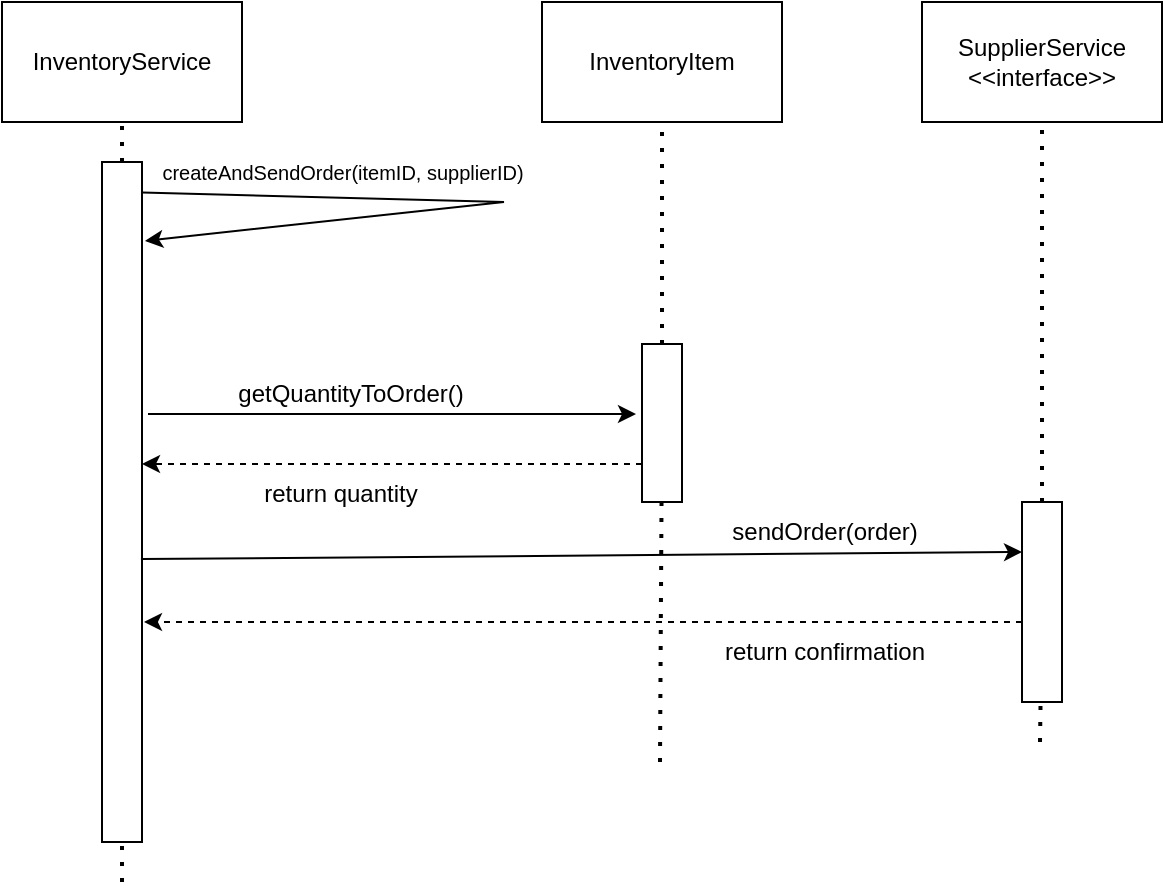 <mxfile version="27.0.9">
  <diagram name="Sequence - detectLowStockItems()" id="sequence-1">
    <mxGraphModel dx="940" dy="517" grid="1" gridSize="10" guides="1" tooltips="1" connect="1" arrows="1" fold="1" page="1" pageScale="1" pageWidth="827" pageHeight="1169" math="0" shadow="0">
      <root>
        <mxCell id="0" />
        <mxCell id="1" parent="0" />
        <mxCell id="86hexkFTFtTpV62cVOlB-1" value="InventoryService" style="rounded=0;whiteSpace=wrap;html=1;" vertex="1" parent="1">
          <mxGeometry x="89" y="120" width="120" height="60" as="geometry" />
        </mxCell>
        <mxCell id="86hexkFTFtTpV62cVOlB-2" value="InventoryItem" style="rounded=0;whiteSpace=wrap;html=1;" vertex="1" parent="1">
          <mxGeometry x="359" y="120" width="120" height="60" as="geometry" />
        </mxCell>
        <mxCell id="86hexkFTFtTpV62cVOlB-3" value="" style="endArrow=none;dashed=1;html=1;dashPattern=1 3;strokeWidth=2;rounded=0;entryX=0.5;entryY=1;entryDx=0;entryDy=0;" edge="1" parent="1" target="86hexkFTFtTpV62cVOlB-1">
          <mxGeometry width="50" height="50" relative="1" as="geometry">
            <mxPoint x="149" y="560" as="sourcePoint" />
            <mxPoint x="249" y="300" as="targetPoint" />
          </mxGeometry>
        </mxCell>
        <mxCell id="86hexkFTFtTpV62cVOlB-4" value="" style="endArrow=none;dashed=1;html=1;dashPattern=1 3;strokeWidth=2;rounded=0;" edge="1" parent="1" source="86hexkFTFtTpV62cVOlB-5" target="86hexkFTFtTpV62cVOlB-2">
          <mxGeometry width="50" height="50" relative="1" as="geometry">
            <mxPoint x="418.17" y="620" as="sourcePoint" />
            <mxPoint x="418.17" y="220" as="targetPoint" />
          </mxGeometry>
        </mxCell>
        <mxCell id="86hexkFTFtTpV62cVOlB-6" value="" style="endArrow=none;dashed=1;html=1;dashPattern=1 3;strokeWidth=2;rounded=0;" edge="1" parent="1" target="86hexkFTFtTpV62cVOlB-5">
          <mxGeometry width="50" height="50" relative="1" as="geometry">
            <mxPoint x="418" y="500" as="sourcePoint" />
            <mxPoint x="419" y="261" as="targetPoint" />
          </mxGeometry>
        </mxCell>
        <mxCell id="86hexkFTFtTpV62cVOlB-5" value="" style="rounded=0;whiteSpace=wrap;html=1;" vertex="1" parent="1">
          <mxGeometry x="409" y="291" width="20" height="79" as="geometry" />
        </mxCell>
        <mxCell id="86hexkFTFtTpV62cVOlB-8" value="" style="rounded=0;whiteSpace=wrap;html=1;" vertex="1" parent="1">
          <mxGeometry x="139" y="200" width="20" height="340" as="geometry" />
        </mxCell>
        <mxCell id="86hexkFTFtTpV62cVOlB-9" value="" style="endArrow=classic;html=1;rounded=0;" edge="1" parent="1">
          <mxGeometry width="50" height="50" relative="1" as="geometry">
            <mxPoint x="162" y="326" as="sourcePoint" />
            <mxPoint x="406" y="326" as="targetPoint" />
            <Array as="points" />
          </mxGeometry>
        </mxCell>
        <mxCell id="86hexkFTFtTpV62cVOlB-10" value="getQuantityToOrder()" style="text;html=1;align=center;verticalAlign=middle;resizable=0;points=[];autosize=1;strokeColor=none;fillColor=none;" vertex="1" parent="1">
          <mxGeometry x="193" y="301" width="140" height="30" as="geometry" />
        </mxCell>
        <mxCell id="86hexkFTFtTpV62cVOlB-20" value="return quantity" style="text;html=1;align=center;verticalAlign=middle;resizable=0;points=[];autosize=1;strokeColor=none;fillColor=none;" vertex="1" parent="1">
          <mxGeometry x="208" y="351" width="100" height="30" as="geometry" />
        </mxCell>
        <mxCell id="86hexkFTFtTpV62cVOlB-24" value="" style="endArrow=classic;html=1;rounded=0;dashed=1;" edge="1" parent="1">
          <mxGeometry width="50" height="50" relative="1" as="geometry">
            <mxPoint x="409" y="351" as="sourcePoint" />
            <mxPoint x="159" y="351" as="targetPoint" />
          </mxGeometry>
        </mxCell>
        <mxCell id="86hexkFTFtTpV62cVOlB-40" value="" style="endArrow=classic;html=1;rounded=0;exitX=1.004;exitY=0.045;exitDx=0;exitDy=0;exitPerimeter=0;entryX=1.075;entryY=0.116;entryDx=0;entryDy=0;entryPerimeter=0;" edge="1" parent="1" source="86hexkFTFtTpV62cVOlB-8" target="86hexkFTFtTpV62cVOlB-8">
          <mxGeometry width="50" height="50" relative="1" as="geometry">
            <mxPoint x="79" y="300" as="sourcePoint" />
            <mxPoint x="129" y="250" as="targetPoint" />
            <Array as="points">
              <mxPoint x="340" y="220" />
            </Array>
          </mxGeometry>
        </mxCell>
        <mxCell id="86hexkFTFtTpV62cVOlB-41" value="&lt;font style=&quot;font-size: 10px;&quot;&gt;createAndSendOrder(itemID, supplierID)&lt;/font&gt;" style="text;html=1;align=center;verticalAlign=middle;resizable=0;points=[];autosize=1;strokeColor=none;fillColor=none;" vertex="1" parent="1">
          <mxGeometry x="159" y="190" width="200" height="30" as="geometry" />
        </mxCell>
        <mxCell id="86hexkFTFtTpV62cVOlB-42" value="SupplierService &amp;lt;&amp;lt;interface&amp;gt;&amp;gt;" style="rounded=0;whiteSpace=wrap;html=1;" vertex="1" parent="1">
          <mxGeometry x="549" y="120" width="120" height="60" as="geometry" />
        </mxCell>
        <mxCell id="86hexkFTFtTpV62cVOlB-43" value="" style="endArrow=none;dashed=1;html=1;dashPattern=1 3;strokeWidth=2;rounded=0;" edge="1" parent="1" source="86hexkFTFtTpV62cVOlB-45" target="86hexkFTFtTpV62cVOlB-42">
          <mxGeometry width="50" height="50" relative="1" as="geometry">
            <mxPoint x="608.17" y="629" as="sourcePoint" />
            <mxPoint x="608.17" y="229" as="targetPoint" />
          </mxGeometry>
        </mxCell>
        <mxCell id="86hexkFTFtTpV62cVOlB-44" value="" style="endArrow=none;dashed=1;html=1;dashPattern=1 3;strokeWidth=2;rounded=0;" edge="1" parent="1" target="86hexkFTFtTpV62cVOlB-45">
          <mxGeometry width="50" height="50" relative="1" as="geometry">
            <mxPoint x="608" y="490" as="sourcePoint" />
            <mxPoint x="609" y="270" as="targetPoint" />
          </mxGeometry>
        </mxCell>
        <mxCell id="86hexkFTFtTpV62cVOlB-45" value="" style="rounded=0;whiteSpace=wrap;html=1;" vertex="1" parent="1">
          <mxGeometry x="599" y="370" width="20" height="100" as="geometry" />
        </mxCell>
        <mxCell id="86hexkFTFtTpV62cVOlB-46" value="" style="endArrow=classic;html=1;rounded=0;exitX=0.974;exitY=0.584;exitDx=0;exitDy=0;exitPerimeter=0;entryX=0;entryY=0.25;entryDx=0;entryDy=0;" edge="1" parent="1" source="86hexkFTFtTpV62cVOlB-8" target="86hexkFTFtTpV62cVOlB-45">
          <mxGeometry width="50" height="50" relative="1" as="geometry">
            <mxPoint x="540" y="380" as="sourcePoint" />
            <mxPoint x="599" y="390" as="targetPoint" />
          </mxGeometry>
        </mxCell>
        <mxCell id="86hexkFTFtTpV62cVOlB-47" value="sendOrder(order)" style="text;html=1;align=center;verticalAlign=middle;resizable=0;points=[];autosize=1;strokeColor=none;fillColor=none;" vertex="1" parent="1">
          <mxGeometry x="440" y="370" width="120" height="30" as="geometry" />
        </mxCell>
        <mxCell id="86hexkFTFtTpV62cVOlB-48" value="" style="endArrow=classic;html=1;rounded=0;dashed=1;" edge="1" parent="1">
          <mxGeometry width="50" height="50" relative="1" as="geometry">
            <mxPoint x="599" y="430" as="sourcePoint" />
            <mxPoint x="160" y="430" as="targetPoint" />
          </mxGeometry>
        </mxCell>
        <mxCell id="86hexkFTFtTpV62cVOlB-49" value="return confirmation" style="text;html=1;align=center;verticalAlign=middle;resizable=0;points=[];autosize=1;strokeColor=none;fillColor=none;" vertex="1" parent="1">
          <mxGeometry x="440" y="430" width="120" height="30" as="geometry" />
        </mxCell>
      </root>
    </mxGraphModel>
  </diagram>
</mxfile>
